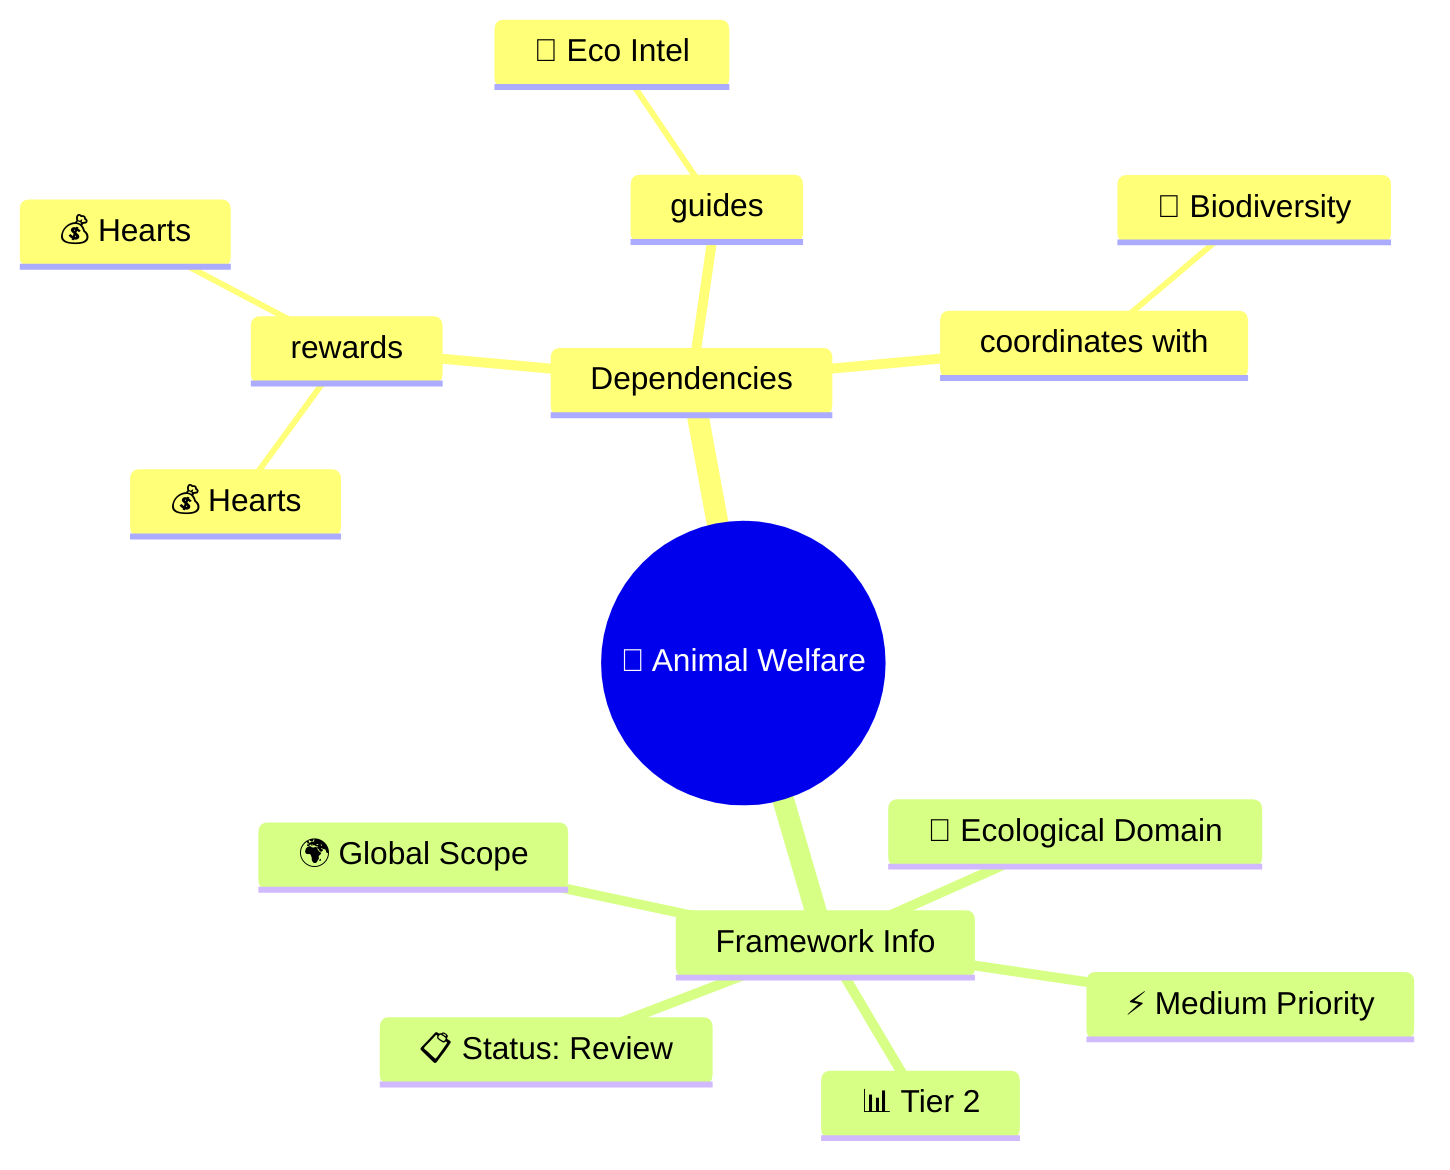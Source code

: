 mindmap
  root(("🐾 Animal Welfare"))
    Dependencies
      rewards
        💰 Hearts
        💰 Hearts
      guides
        🌿 Eco Intel
      coordinates with
        🦅 Biodiversity
    Framework Info
      📊 Tier 2
      🎯 Ecological Domain
      🌍 Global Scope
      ⚡ Medium Priority
      📋 Status: Review